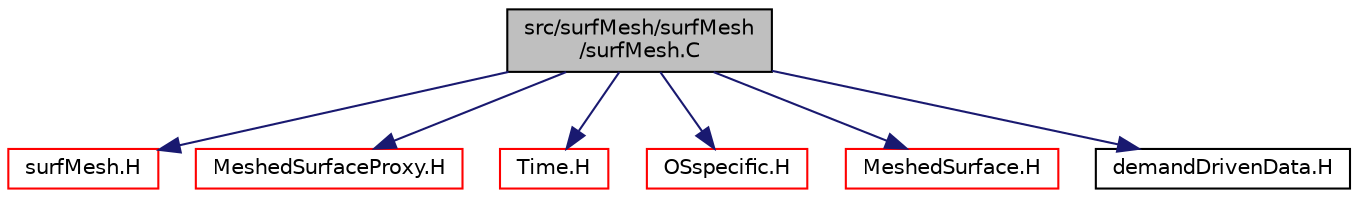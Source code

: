 digraph "src/surfMesh/surfMesh/surfMesh.C"
{
  bgcolor="transparent";
  edge [fontname="Helvetica",fontsize="10",labelfontname="Helvetica",labelfontsize="10"];
  node [fontname="Helvetica",fontsize="10",shape=record];
  Node0 [label="src/surfMesh/surfMesh\l/surfMesh.C",height=0.2,width=0.4,color="black", fillcolor="grey75", style="filled", fontcolor="black"];
  Node0 -> Node1 [color="midnightblue",fontsize="10",style="solid",fontname="Helvetica"];
  Node1 [label="surfMesh.H",height=0.2,width=0.4,color="red",URL="$a15623.html"];
  Node0 -> Node200 [color="midnightblue",fontsize="10",style="solid",fontname="Helvetica"];
  Node200 [label="MeshedSurfaceProxy.H",height=0.2,width=0.4,color="red",URL="$a15395.html"];
  Node0 -> Node213 [color="midnightblue",fontsize="10",style="solid",fontname="Helvetica"];
  Node213 [label="Time.H",height=0.2,width=0.4,color="red",URL="$a10025.html"];
  Node0 -> Node68 [color="midnightblue",fontsize="10",style="solid",fontname="Helvetica"];
  Node68 [label="OSspecific.H",height=0.2,width=0.4,color="red",URL="$a11105.html",tooltip="Functions used by OpenFOAM that are specific to POSIX compliant operating systems and need to be repl..."];
  Node0 -> Node256 [color="midnightblue",fontsize="10",style="solid",fontname="Helvetica"];
  Node256 [label="MeshedSurface.H",height=0.2,width=0.4,color="red",URL="$a15362.html"];
  Node0 -> Node261 [color="midnightblue",fontsize="10",style="solid",fontname="Helvetica"];
  Node261 [label="demandDrivenData.H",height=0.2,width=0.4,color="black",URL="$a11102.html",tooltip="Template functions to aid in the implementation of demand driven data. "];
}
